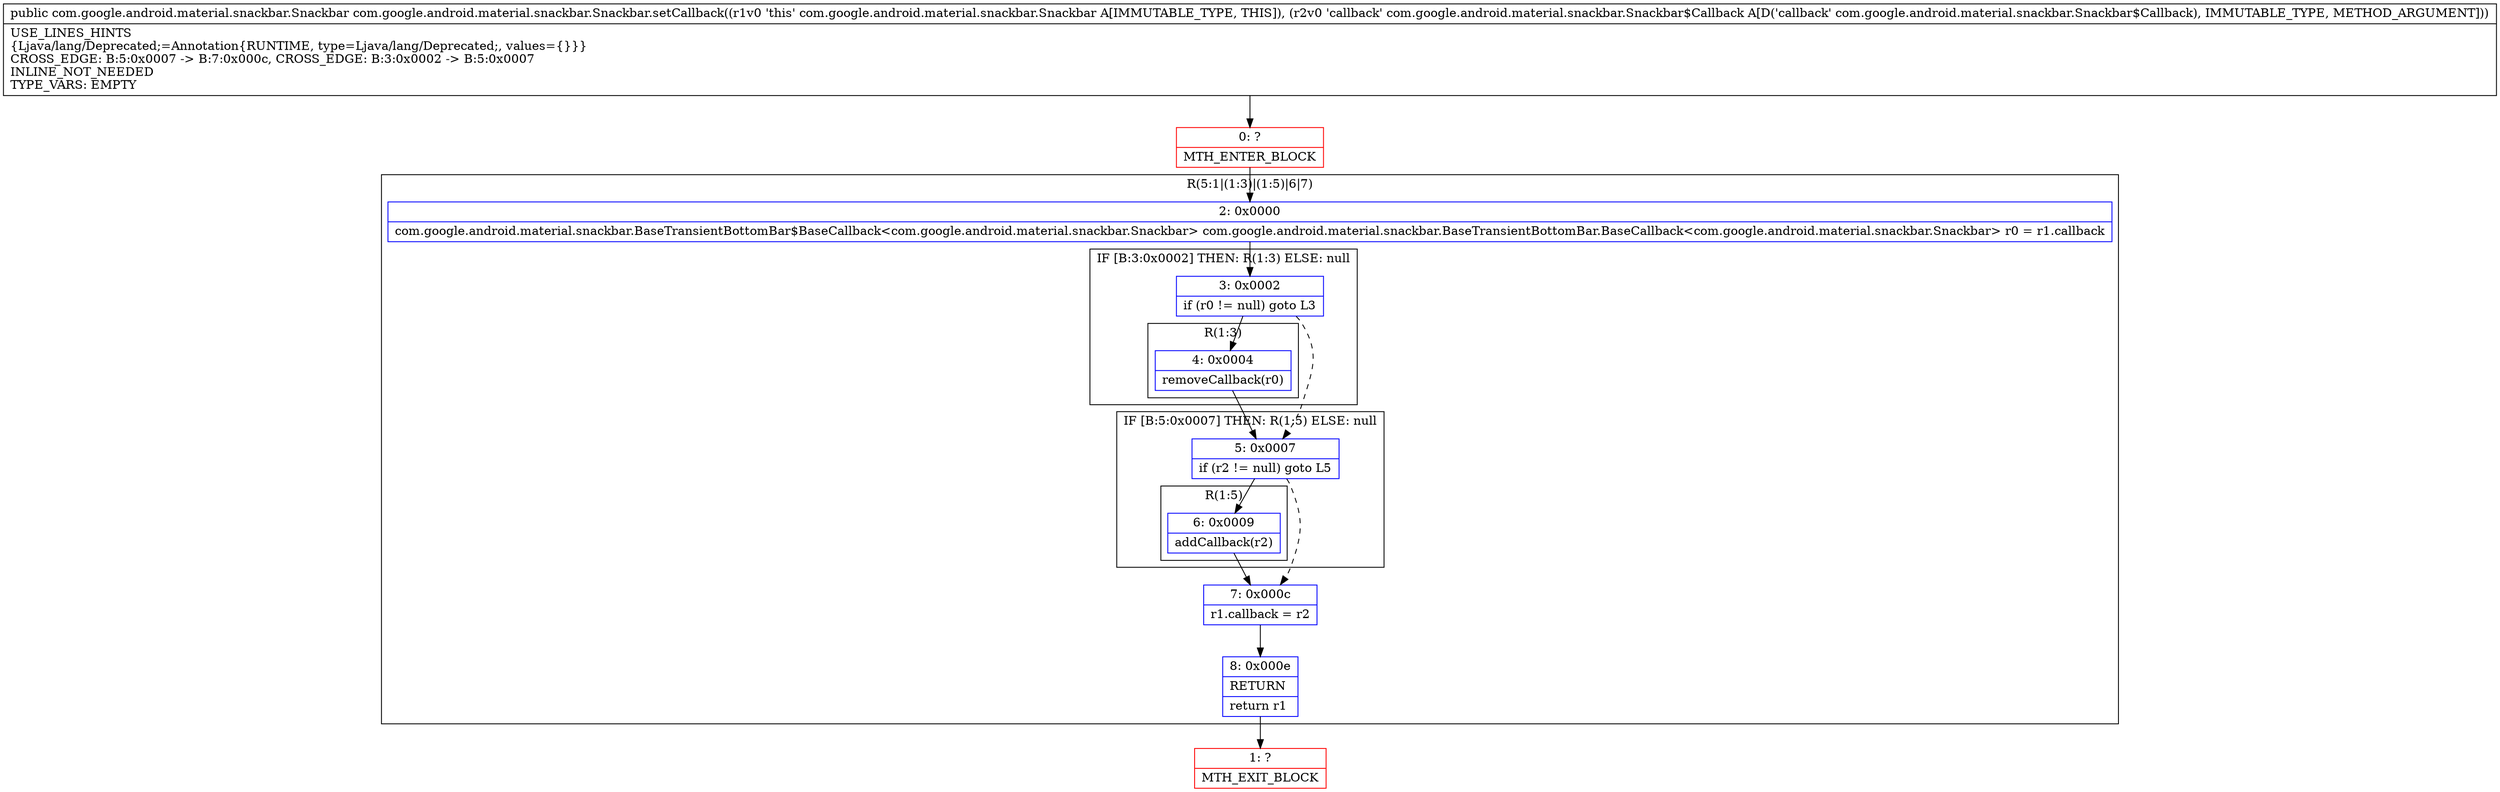 digraph "CFG forcom.google.android.material.snackbar.Snackbar.setCallback(Lcom\/google\/android\/material\/snackbar\/Snackbar$Callback;)Lcom\/google\/android\/material\/snackbar\/Snackbar;" {
subgraph cluster_Region_223402835 {
label = "R(5:1|(1:3)|(1:5)|6|7)";
node [shape=record,color=blue];
Node_2 [shape=record,label="{2\:\ 0x0000|com.google.android.material.snackbar.BaseTransientBottomBar$BaseCallback\<com.google.android.material.snackbar.Snackbar\> com.google.android.material.snackbar.BaseTransientBottomBar.BaseCallback\<com.google.android.material.snackbar.Snackbar\> r0 = r1.callback\l}"];
subgraph cluster_IfRegion_436829811 {
label = "IF [B:3:0x0002] THEN: R(1:3) ELSE: null";
node [shape=record,color=blue];
Node_3 [shape=record,label="{3\:\ 0x0002|if (r0 != null) goto L3\l}"];
subgraph cluster_Region_1187140882 {
label = "R(1:3)";
node [shape=record,color=blue];
Node_4 [shape=record,label="{4\:\ 0x0004|removeCallback(r0)\l}"];
}
}
subgraph cluster_IfRegion_768209301 {
label = "IF [B:5:0x0007] THEN: R(1:5) ELSE: null";
node [shape=record,color=blue];
Node_5 [shape=record,label="{5\:\ 0x0007|if (r2 != null) goto L5\l}"];
subgraph cluster_Region_411563874 {
label = "R(1:5)";
node [shape=record,color=blue];
Node_6 [shape=record,label="{6\:\ 0x0009|addCallback(r2)\l}"];
}
}
Node_7 [shape=record,label="{7\:\ 0x000c|r1.callback = r2\l}"];
Node_8 [shape=record,label="{8\:\ 0x000e|RETURN\l|return r1\l}"];
}
Node_0 [shape=record,color=red,label="{0\:\ ?|MTH_ENTER_BLOCK\l}"];
Node_1 [shape=record,color=red,label="{1\:\ ?|MTH_EXIT_BLOCK\l}"];
MethodNode[shape=record,label="{public com.google.android.material.snackbar.Snackbar com.google.android.material.snackbar.Snackbar.setCallback((r1v0 'this' com.google.android.material.snackbar.Snackbar A[IMMUTABLE_TYPE, THIS]), (r2v0 'callback' com.google.android.material.snackbar.Snackbar$Callback A[D('callback' com.google.android.material.snackbar.Snackbar$Callback), IMMUTABLE_TYPE, METHOD_ARGUMENT]))  | USE_LINES_HINTS\l\{Ljava\/lang\/Deprecated;=Annotation\{RUNTIME, type=Ljava\/lang\/Deprecated;, values=\{\}\}\}\lCROSS_EDGE: B:5:0x0007 \-\> B:7:0x000c, CROSS_EDGE: B:3:0x0002 \-\> B:5:0x0007\lINLINE_NOT_NEEDED\lTYPE_VARS: EMPTY\l}"];
MethodNode -> Node_0;Node_2 -> Node_3;
Node_3 -> Node_4;
Node_3 -> Node_5[style=dashed];
Node_4 -> Node_5;
Node_5 -> Node_6;
Node_5 -> Node_7[style=dashed];
Node_6 -> Node_7;
Node_7 -> Node_8;
Node_8 -> Node_1;
Node_0 -> Node_2;
}

